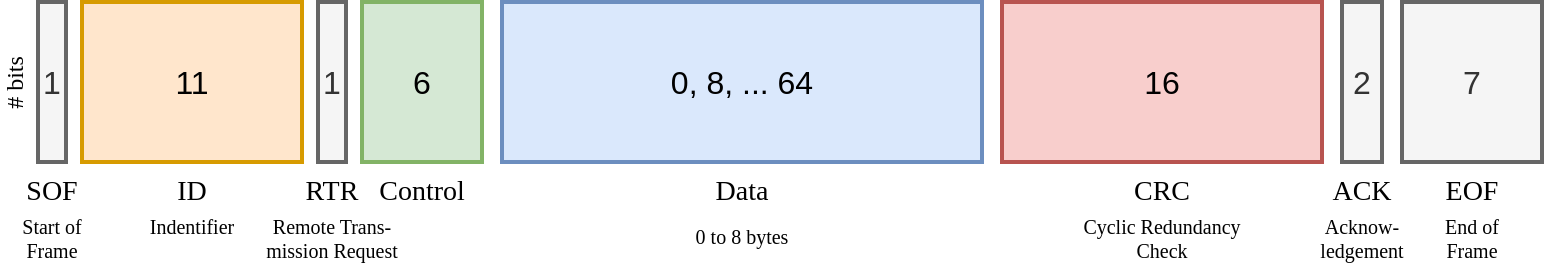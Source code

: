 <mxfile version="24.7.8">
  <diagram name="Light" id="BUXfmPzO4ueAofOSu1UN">
    <mxGraphModel dx="989" dy="589" grid="1" gridSize="10" guides="1" tooltips="1" connect="1" arrows="1" fold="1" page="1" pageScale="1" pageWidth="850" pageHeight="1100" background="#ffffff" math="0" shadow="0">
      <root>
        <mxCell id="0" />
        <mxCell id="1" parent="0" />
        <mxCell id="z0RoeEKfVsCKLu7cfj50-9" value="SOF" style="text;html=1;align=center;verticalAlign=middle;whiteSpace=wrap;rounded=0;fontSize=14;fillColor=none;fontFamily=Verdana;" vertex="1" parent="1">
          <mxGeometry x="100" y="200" width="30" height="30" as="geometry" />
        </mxCell>
        <mxCell id="z0RoeEKfVsCKLu7cfj50-10" value="ID" style="text;html=1;align=center;verticalAlign=middle;whiteSpace=wrap;rounded=0;fontSize=14;fillColor=none;fontFamily=Verdana;" vertex="1" parent="1">
          <mxGeometry x="130" y="200" width="110" height="30" as="geometry" />
        </mxCell>
        <mxCell id="z0RoeEKfVsCKLu7cfj50-11" value="RTR" style="text;html=1;align=center;verticalAlign=middle;whiteSpace=wrap;rounded=0;fontSize=14;fillColor=none;fontFamily=Verdana;" vertex="1" parent="1">
          <mxGeometry x="240" y="200" width="30" height="30" as="geometry" />
        </mxCell>
        <mxCell id="z0RoeEKfVsCKLu7cfj50-12" value="Control" style="text;html=1;align=center;verticalAlign=middle;whiteSpace=wrap;rounded=0;fontSize=14;fillColor=none;fontFamily=Verdana;" vertex="1" parent="1">
          <mxGeometry x="270" y="200" width="60" height="30" as="geometry" />
        </mxCell>
        <mxCell id="z0RoeEKfVsCKLu7cfj50-14" value="Data" style="text;html=1;align=center;verticalAlign=middle;whiteSpace=wrap;rounded=0;fontSize=14;fillColor=none;fontFamily=Verdana;" vertex="1" parent="1">
          <mxGeometry x="340" y="200" width="240" height="30" as="geometry" />
        </mxCell>
        <mxCell id="z0RoeEKfVsCKLu7cfj50-15" value="CRC" style="text;html=1;align=center;verticalAlign=middle;whiteSpace=wrap;rounded=0;fontSize=14;fillColor=none;fontFamily=Verdana;" vertex="1" parent="1">
          <mxGeometry x="635" y="200" width="70" height="30" as="geometry" />
        </mxCell>
        <mxCell id="z0RoeEKfVsCKLu7cfj50-16" value="ACK" style="text;html=1;align=center;verticalAlign=middle;whiteSpace=wrap;rounded=0;fontSize=14;fillColor=none;fontFamily=Verdana;" vertex="1" parent="1">
          <mxGeometry x="735" y="200" width="70" height="30" as="geometry" />
        </mxCell>
        <mxCell id="z0RoeEKfVsCKLu7cfj50-17" value="EOF" style="text;html=1;align=center;verticalAlign=middle;whiteSpace=wrap;rounded=0;fontSize=14;fillColor=none;fontFamily=Verdana;" vertex="1" parent="1">
          <mxGeometry x="790" y="200" width="70" height="30" as="geometry" />
        </mxCell>
        <mxCell id="z0RoeEKfVsCKLu7cfj50-19" value="Start of Frame" style="text;html=1;align=center;verticalAlign=top;whiteSpace=wrap;rounded=0;fontSize=10;fillColor=none;fontFamily=Verdana;" vertex="1" parent="1">
          <mxGeometry x="90" y="220" width="50" height="30" as="geometry" />
        </mxCell>
        <mxCell id="z0RoeEKfVsCKLu7cfj50-20" value="Indentifier" style="text;html=1;align=center;verticalAlign=top;whiteSpace=wrap;rounded=0;fontSize=10;fillColor=none;fontFamily=Verdana;" vertex="1" parent="1">
          <mxGeometry x="150" y="220" width="70" height="30" as="geometry" />
        </mxCell>
        <mxCell id="z0RoeEKfVsCKLu7cfj50-21" value="Remote Trans-&lt;br&gt;mission Request" style="text;html=1;align=center;verticalAlign=top;whiteSpace=wrap;rounded=0;fontSize=10;fillColor=none;fontFamily=Verdana;" vertex="1" parent="1">
          <mxGeometry x="210" y="220" width="90" height="30" as="geometry" />
        </mxCell>
        <mxCell id="z0RoeEKfVsCKLu7cfj50-22" value="0 to 8 bytes" style="text;html=1;align=center;verticalAlign=top;whiteSpace=wrap;rounded=0;fontSize=10;fillColor=none;fontFamily=Verdana;" vertex="1" parent="1">
          <mxGeometry x="340" y="225" width="240" height="25" as="geometry" />
        </mxCell>
        <mxCell id="z0RoeEKfVsCKLu7cfj50-23" value="Cyclic Redundancy Check" style="text;html=1;align=center;verticalAlign=top;whiteSpace=wrap;rounded=0;fontSize=10;fillColor=none;fontFamily=Verdana;" vertex="1" parent="1">
          <mxGeometry x="620" y="220" width="100" height="30" as="geometry" />
        </mxCell>
        <mxCell id="z0RoeEKfVsCKLu7cfj50-24" value="Acknow-&lt;br&gt;ledgement" style="text;html=1;align=center;verticalAlign=top;whiteSpace=wrap;rounded=0;fontSize=10;fillColor=none;fontFamily=Verdana;" vertex="1" parent="1">
          <mxGeometry x="720" y="220" width="100" height="30" as="geometry" />
        </mxCell>
        <mxCell id="z0RoeEKfVsCKLu7cfj50-26" value="End of Frame" style="text;html=1;align=center;verticalAlign=top;whiteSpace=wrap;rounded=0;fontSize=10;fillColor=none;fontFamily=Verdana;" vertex="1" parent="1">
          <mxGeometry x="800" y="220" width="50" height="30" as="geometry" />
        </mxCell>
        <mxCell id="qXKYr4wze7SwK8arvLW6-1" value="# bits" style="text;html=1;align=center;verticalAlign=middle;whiteSpace=wrap;rounded=0;rotation=-90;fontFamily=Verdana;" vertex="1" parent="1">
          <mxGeometry x="56.25" y="153.75" width="80" height="12.5" as="geometry" />
        </mxCell>
        <mxCell id="z0RoeEKfVsCKLu7cfj50-1" value="1" style="rounded=0;whiteSpace=wrap;html=1;fontSize=16;fillColor=#f5f5f5;shadow=0;glass=0;arcSize=12;strokeWidth=2;fontFamily=Helvetica;strokeColor=#666666;fontColor=#333333;" vertex="1" parent="1">
          <mxGeometry x="108" y="120" width="14" height="80" as="geometry" />
        </mxCell>
        <mxCell id="z0RoeEKfVsCKLu7cfj50-2" value="11" style="rounded=0;whiteSpace=wrap;html=1;fontSize=16;fillColor=#ffe6cc;shadow=0;glass=0;arcSize=12;strokeWidth=2;fontFamily=Helvetica;strokeColor=#d79b00;" vertex="1" parent="1">
          <mxGeometry x="130" y="120" width="110" height="80" as="geometry" />
        </mxCell>
        <mxCell id="z0RoeEKfVsCKLu7cfj50-3" value="1" style="rounded=0;whiteSpace=wrap;html=1;fontSize=16;fillColor=#f5f5f5;shadow=0;glass=0;arcSize=12;strokeWidth=2;fontFamily=Helvetica;strokeColor=#666666;fontColor=#333333;" vertex="1" parent="1">
          <mxGeometry x="248" y="120" width="14" height="80" as="geometry" />
        </mxCell>
        <mxCell id="z0RoeEKfVsCKLu7cfj50-4" value="6" style="rounded=0;whiteSpace=wrap;html=1;fontSize=16;fillColor=#d5e8d4;shadow=0;glass=0;arcSize=12;strokeWidth=2;fontFamily=Helvetica;strokeColor=#82b366;" vertex="1" parent="1">
          <mxGeometry x="270" y="120" width="60" height="80" as="geometry" />
        </mxCell>
        <mxCell id="z0RoeEKfVsCKLu7cfj50-5" value="0, 8, ... 64" style="rounded=0;whiteSpace=wrap;html=1;fontSize=16;fillColor=#dae8fc;shadow=0;glass=0;arcSize=12;strokeWidth=2;fontFamily=Helvetica;strokeColor=#6c8ebf;" vertex="1" parent="1">
          <mxGeometry x="340" y="120" width="240" height="80" as="geometry" />
        </mxCell>
        <mxCell id="z0RoeEKfVsCKLu7cfj50-6" value="16" style="rounded=0;whiteSpace=wrap;html=1;fontSize=16;fillColor=#f8cecc;shadow=0;glass=0;arcSize=12;strokeWidth=2;fontFamily=Helvetica;strokeColor=#b85450;" vertex="1" parent="1">
          <mxGeometry x="590" y="120" width="160" height="80" as="geometry" />
        </mxCell>
        <mxCell id="z0RoeEKfVsCKLu7cfj50-7" value="2" style="rounded=0;whiteSpace=wrap;html=1;fontSize=16;fillColor=#f5f5f5;shadow=0;glass=0;arcSize=12;strokeWidth=2;fontFamily=Helvetica;strokeColor=#666666;fontColor=#333333;" vertex="1" parent="1">
          <mxGeometry x="760" y="120" width="20" height="80" as="geometry" />
        </mxCell>
        <mxCell id="z0RoeEKfVsCKLu7cfj50-8" value="7" style="rounded=0;whiteSpace=wrap;html=1;fontSize=16;fillColor=#f5f5f5;shadow=0;glass=0;arcSize=12;strokeWidth=2;fontFamily=Helvetica;strokeColor=#666666;fontColor=#333333;" vertex="1" parent="1">
          <mxGeometry x="790" y="120" width="70" height="80" as="geometry" />
        </mxCell>
      </root>
    </mxGraphModel>
  </diagram>
</mxfile>
